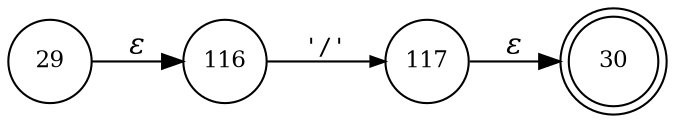 digraph ATN {
rankdir=LR;
s30[fontsize=11, label="30", shape=doublecircle, fixedsize=true, width=.6];
s116[fontsize=11,label="116", shape=circle, fixedsize=true, width=.55, peripheries=1];
s117[fontsize=11,label="117", shape=circle, fixedsize=true, width=.55, peripheries=1];
s29[fontsize=11,label="29", shape=circle, fixedsize=true, width=.55, peripheries=1];
s29 -> s116 [fontname="Times-Italic", label="&epsilon;"];
s116 -> s117 [fontsize=11, fontname="Courier", arrowsize=.7, label = "'/'", arrowhead = normal];
s117 -> s30 [fontname="Times-Italic", label="&epsilon;"];
}